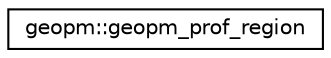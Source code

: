 digraph "Graphical Class Hierarchy"
{
  edge [fontname="Helvetica",fontsize="10",labelfontname="Helvetica",labelfontsize="10"];
  node [fontname="Helvetica",fontsize="10",shape=record];
  rankdir="LR";
  Node0 [label="geopm::geopm_prof_region",height=0.2,width=0.4,color="black", fillcolor="white", style="filled",URL="$interfacegeopm_1_1geopm__prof__region.html",tooltip="Fortran interface to geopm_prof_region  C function. "];
}
